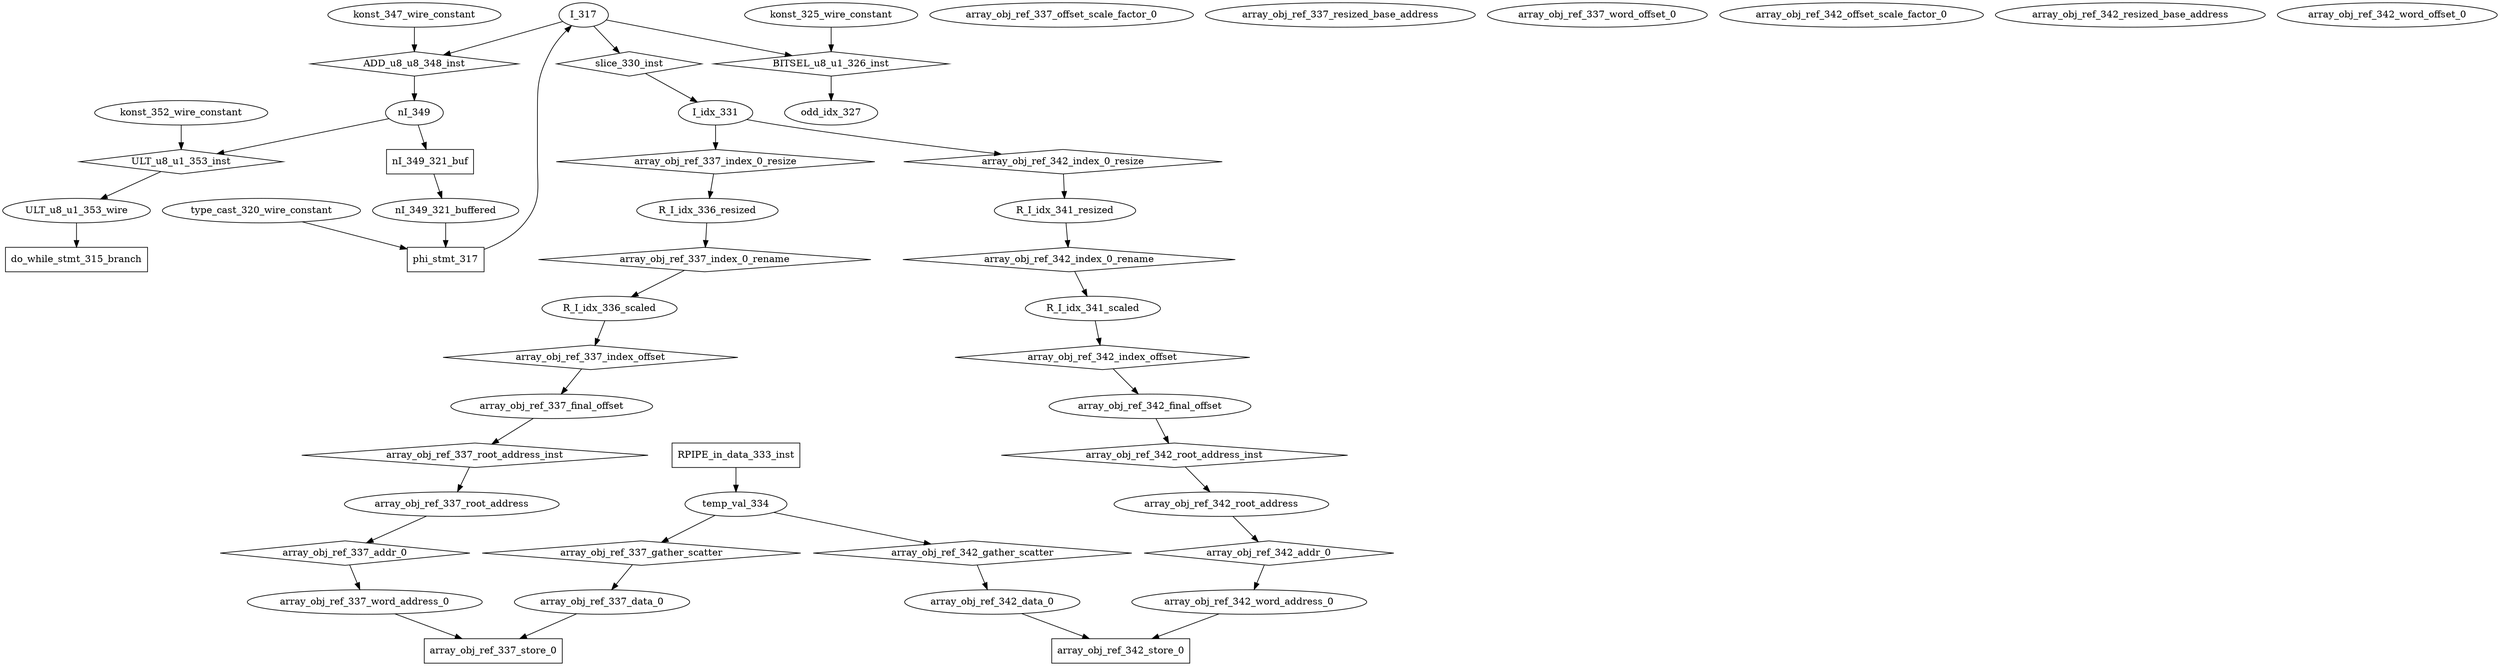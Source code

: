 digraph data_path {
  I_317 [shape=ellipse];
  I_idx_331 [shape=ellipse];
  R_I_idx_336_resized [shape=ellipse];
  R_I_idx_336_scaled [shape=ellipse];
  R_I_idx_341_resized [shape=ellipse];
  R_I_idx_341_scaled [shape=ellipse];
  ULT_u8_u1_353_wire [shape=ellipse];
  array_obj_ref_337_data_0 [shape=ellipse];
  array_obj_ref_337_final_offset [shape=ellipse];
  array_obj_ref_337_offset_scale_factor_0 [shape=ellipse];
  array_obj_ref_337_resized_base_address [shape=ellipse];
  array_obj_ref_337_root_address [shape=ellipse];
  array_obj_ref_337_word_address_0 [shape=ellipse];
  array_obj_ref_337_word_offset_0 [shape=ellipse];
  array_obj_ref_342_data_0 [shape=ellipse];
  array_obj_ref_342_final_offset [shape=ellipse];
  array_obj_ref_342_offset_scale_factor_0 [shape=ellipse];
  array_obj_ref_342_resized_base_address [shape=ellipse];
  array_obj_ref_342_root_address [shape=ellipse];
  array_obj_ref_342_word_address_0 [shape=ellipse];
  array_obj_ref_342_word_offset_0 [shape=ellipse];
  konst_325_wire_constant [shape=ellipse];
  konst_347_wire_constant [shape=ellipse];
  konst_352_wire_constant [shape=ellipse];
  nI_349 [shape=ellipse];
  nI_349_321_buffered [shape=ellipse];
  odd_idx_327 [shape=ellipse];
  temp_val_334 [shape=ellipse];
  type_cast_320_wire_constant [shape=ellipse];
  ADD_u8_u8_348_inst [shape=diamond];
I_317  -> ADD_u8_u8_348_inst;
konst_347_wire_constant  -> ADD_u8_u8_348_inst;
ADD_u8_u8_348_inst -> nI_349;
  BITSEL_u8_u1_326_inst [shape=diamond];
I_317  -> BITSEL_u8_u1_326_inst;
konst_325_wire_constant  -> BITSEL_u8_u1_326_inst;
BITSEL_u8_u1_326_inst -> odd_idx_327;
  RPIPE_in_data_333_inst [shape=rectangle];
RPIPE_in_data_333_inst -> temp_val_334;
  ULT_u8_u1_353_inst [shape=diamond];
nI_349  -> ULT_u8_u1_353_inst;
konst_352_wire_constant  -> ULT_u8_u1_353_inst;
ULT_u8_u1_353_inst -> ULT_u8_u1_353_wire;
  array_obj_ref_337_addr_0 [shape=diamond];
array_obj_ref_337_root_address  -> array_obj_ref_337_addr_0;
array_obj_ref_337_addr_0 -> array_obj_ref_337_word_address_0;
  array_obj_ref_337_gather_scatter [shape=diamond];
temp_val_334  -> array_obj_ref_337_gather_scatter;
array_obj_ref_337_gather_scatter -> array_obj_ref_337_data_0;
  array_obj_ref_337_index_0_rename [shape=diamond];
R_I_idx_336_resized  -> array_obj_ref_337_index_0_rename;
array_obj_ref_337_index_0_rename -> R_I_idx_336_scaled;
  array_obj_ref_337_index_0_resize [shape=diamond];
I_idx_331  -> array_obj_ref_337_index_0_resize;
array_obj_ref_337_index_0_resize -> R_I_idx_336_resized;
  array_obj_ref_337_index_offset [shape=diamond];
R_I_idx_336_scaled  -> array_obj_ref_337_index_offset;
array_obj_ref_337_index_offset -> array_obj_ref_337_final_offset;
  array_obj_ref_337_root_address_inst [shape=diamond];
array_obj_ref_337_final_offset  -> array_obj_ref_337_root_address_inst;
array_obj_ref_337_root_address_inst -> array_obj_ref_337_root_address;
  array_obj_ref_337_store_0 [shape=rectangle];
array_obj_ref_337_word_address_0  -> array_obj_ref_337_store_0;
array_obj_ref_337_data_0  -> array_obj_ref_337_store_0;
  array_obj_ref_342_addr_0 [shape=diamond];
array_obj_ref_342_root_address  -> array_obj_ref_342_addr_0;
array_obj_ref_342_addr_0 -> array_obj_ref_342_word_address_0;
  array_obj_ref_342_gather_scatter [shape=diamond];
temp_val_334  -> array_obj_ref_342_gather_scatter;
array_obj_ref_342_gather_scatter -> array_obj_ref_342_data_0;
  array_obj_ref_342_index_0_rename [shape=diamond];
R_I_idx_341_resized  -> array_obj_ref_342_index_0_rename;
array_obj_ref_342_index_0_rename -> R_I_idx_341_scaled;
  array_obj_ref_342_index_0_resize [shape=diamond];
I_idx_331  -> array_obj_ref_342_index_0_resize;
array_obj_ref_342_index_0_resize -> R_I_idx_341_resized;
  array_obj_ref_342_index_offset [shape=diamond];
R_I_idx_341_scaled  -> array_obj_ref_342_index_offset;
array_obj_ref_342_index_offset -> array_obj_ref_342_final_offset;
  array_obj_ref_342_root_address_inst [shape=diamond];
array_obj_ref_342_final_offset  -> array_obj_ref_342_root_address_inst;
array_obj_ref_342_root_address_inst -> array_obj_ref_342_root_address;
  array_obj_ref_342_store_0 [shape=rectangle];
array_obj_ref_342_word_address_0  -> array_obj_ref_342_store_0;
array_obj_ref_342_data_0  -> array_obj_ref_342_store_0;
  do_while_stmt_315_branch [shape=rectangle];
ULT_u8_u1_353_wire  -> do_while_stmt_315_branch;
  nI_349_321_buf [shape=rectangle];
nI_349  -> nI_349_321_buf;
nI_349_321_buf -> nI_349_321_buffered;
  phi_stmt_317 [shape=rectangle];
type_cast_320_wire_constant  -> phi_stmt_317;
nI_349_321_buffered  -> phi_stmt_317;
phi_stmt_317 -> I_317;
  slice_330_inst [shape=diamond];
I_317  -> slice_330_inst;
slice_330_inst -> I_idx_331;
}
